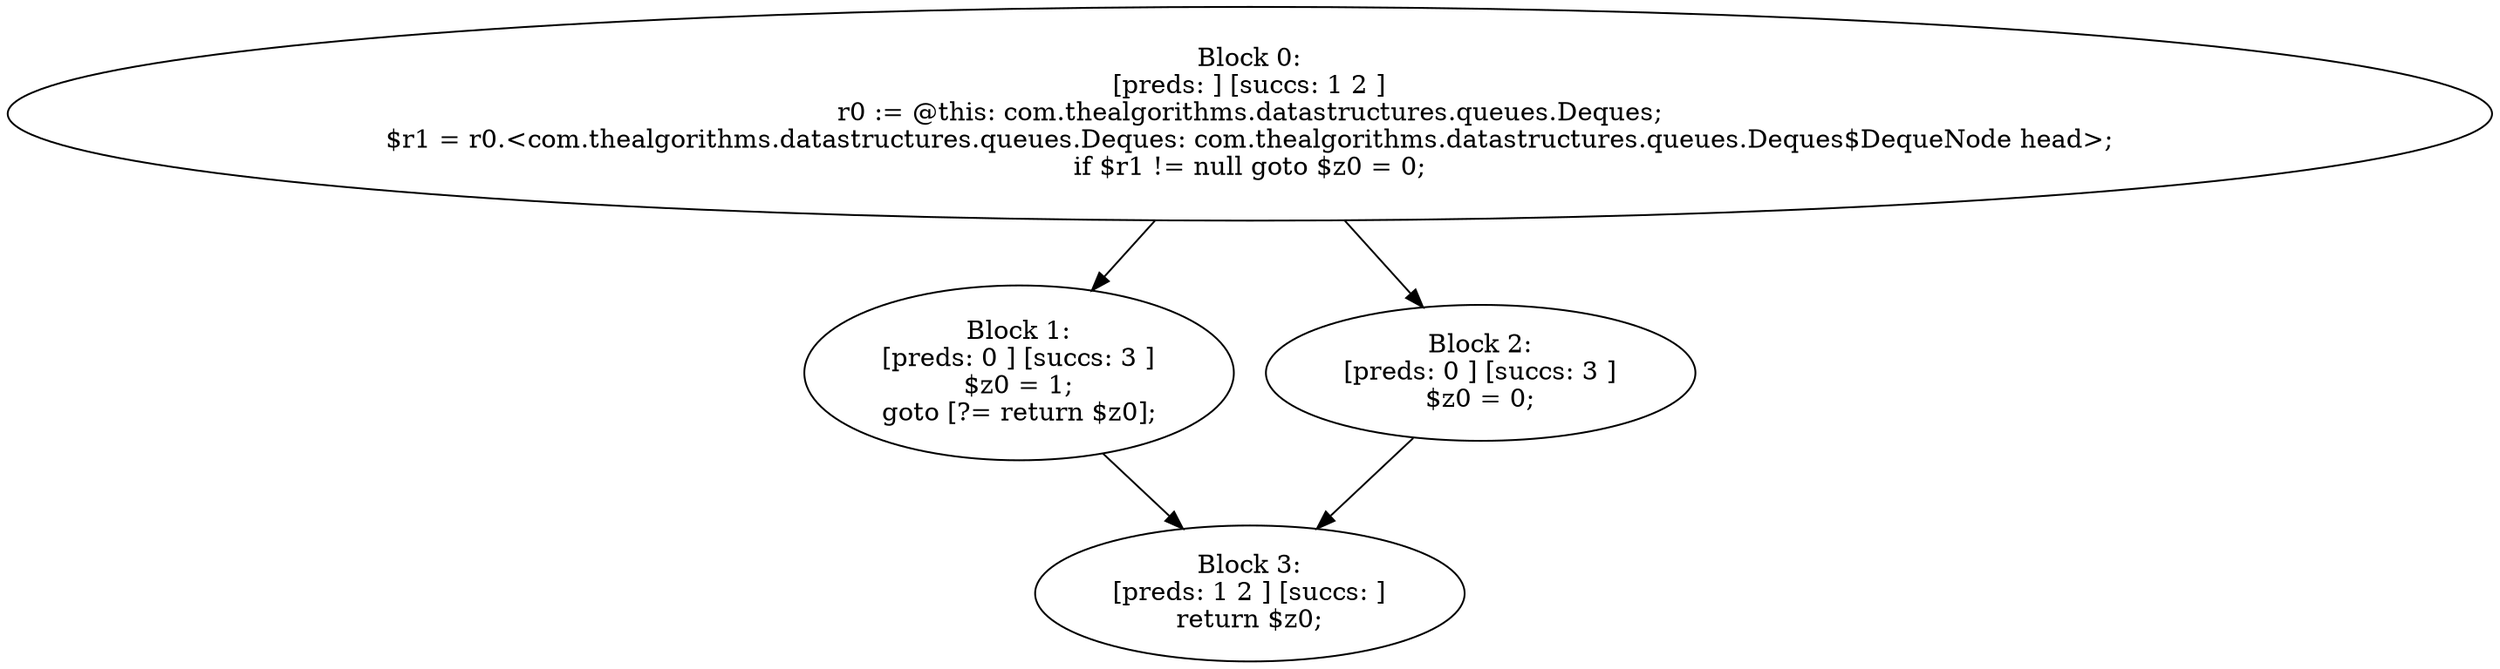 digraph "unitGraph" {
    "Block 0:
[preds: ] [succs: 1 2 ]
r0 := @this: com.thealgorithms.datastructures.queues.Deques;
$r1 = r0.<com.thealgorithms.datastructures.queues.Deques: com.thealgorithms.datastructures.queues.Deques$DequeNode head>;
if $r1 != null goto $z0 = 0;
"
    "Block 1:
[preds: 0 ] [succs: 3 ]
$z0 = 1;
goto [?= return $z0];
"
    "Block 2:
[preds: 0 ] [succs: 3 ]
$z0 = 0;
"
    "Block 3:
[preds: 1 2 ] [succs: ]
return $z0;
"
    "Block 0:
[preds: ] [succs: 1 2 ]
r0 := @this: com.thealgorithms.datastructures.queues.Deques;
$r1 = r0.<com.thealgorithms.datastructures.queues.Deques: com.thealgorithms.datastructures.queues.Deques$DequeNode head>;
if $r1 != null goto $z0 = 0;
"->"Block 1:
[preds: 0 ] [succs: 3 ]
$z0 = 1;
goto [?= return $z0];
";
    "Block 0:
[preds: ] [succs: 1 2 ]
r0 := @this: com.thealgorithms.datastructures.queues.Deques;
$r1 = r0.<com.thealgorithms.datastructures.queues.Deques: com.thealgorithms.datastructures.queues.Deques$DequeNode head>;
if $r1 != null goto $z0 = 0;
"->"Block 2:
[preds: 0 ] [succs: 3 ]
$z0 = 0;
";
    "Block 1:
[preds: 0 ] [succs: 3 ]
$z0 = 1;
goto [?= return $z0];
"->"Block 3:
[preds: 1 2 ] [succs: ]
return $z0;
";
    "Block 2:
[preds: 0 ] [succs: 3 ]
$z0 = 0;
"->"Block 3:
[preds: 1 2 ] [succs: ]
return $z0;
";
}
